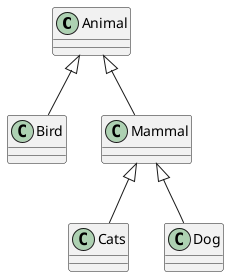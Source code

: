 @startuml
class Animal
class Bird
class Mammal
Mammal <|-- Cats
Mammal <|-- Dog
Animal <|-- Bird
Animal <|-- Mammal
@enduml
